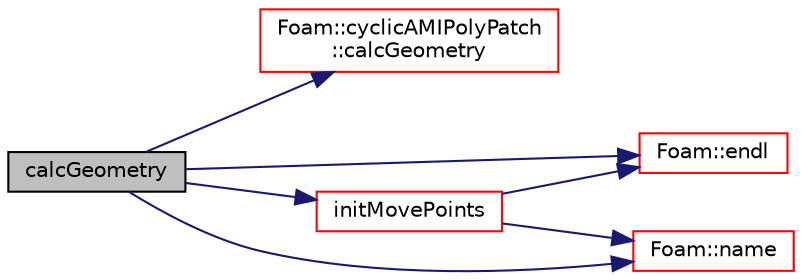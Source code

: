 digraph "calcGeometry"
{
  bgcolor="transparent";
  edge [fontname="Helvetica",fontsize="10",labelfontname="Helvetica",labelfontsize="10"];
  node [fontname="Helvetica",fontsize="10",shape=record];
  rankdir="LR";
  Node247 [label="calcGeometry",height=0.2,width=0.4,color="black", fillcolor="grey75", style="filled", fontcolor="black"];
  Node247 -> Node248 [color="midnightblue",fontsize="10",style="solid",fontname="Helvetica"];
  Node248 [label="Foam::cyclicAMIPolyPatch\l::calcGeometry",height=0.2,width=0.4,color="red",URL="$a26077.html#a58bb4c0382e9ee570811fb3f005a0a97",tooltip="Calculate the patch geometry. "];
  Node247 -> Node254 [color="midnightblue",fontsize="10",style="solid",fontname="Helvetica"];
  Node254 [label="Foam::endl",height=0.2,width=0.4,color="red",URL="$a21851.html#a2db8fe02a0d3909e9351bb4275b23ce4",tooltip="Add newline and flush stream. "];
  Node247 -> Node256 [color="midnightblue",fontsize="10",style="solid",fontname="Helvetica"];
  Node256 [label="initMovePoints",height=0.2,width=0.4,color="red",URL="$a26057.html#a1744dcf0048e4ff7b664f3503e64085d",tooltip="Initialise the patches for moving points. "];
  Node256 -> Node257 [color="midnightblue",fontsize="10",style="solid",fontname="Helvetica"];
  Node257 [label="Foam::name",height=0.2,width=0.4,color="red",URL="$a21851.html#adcb0df2bd4953cb6bb390272d8263c3a",tooltip="Return a string representation of a complex. "];
  Node256 -> Node254 [color="midnightblue",fontsize="10",style="solid",fontname="Helvetica"];
  Node247 -> Node257 [color="midnightblue",fontsize="10",style="solid",fontname="Helvetica"];
}
